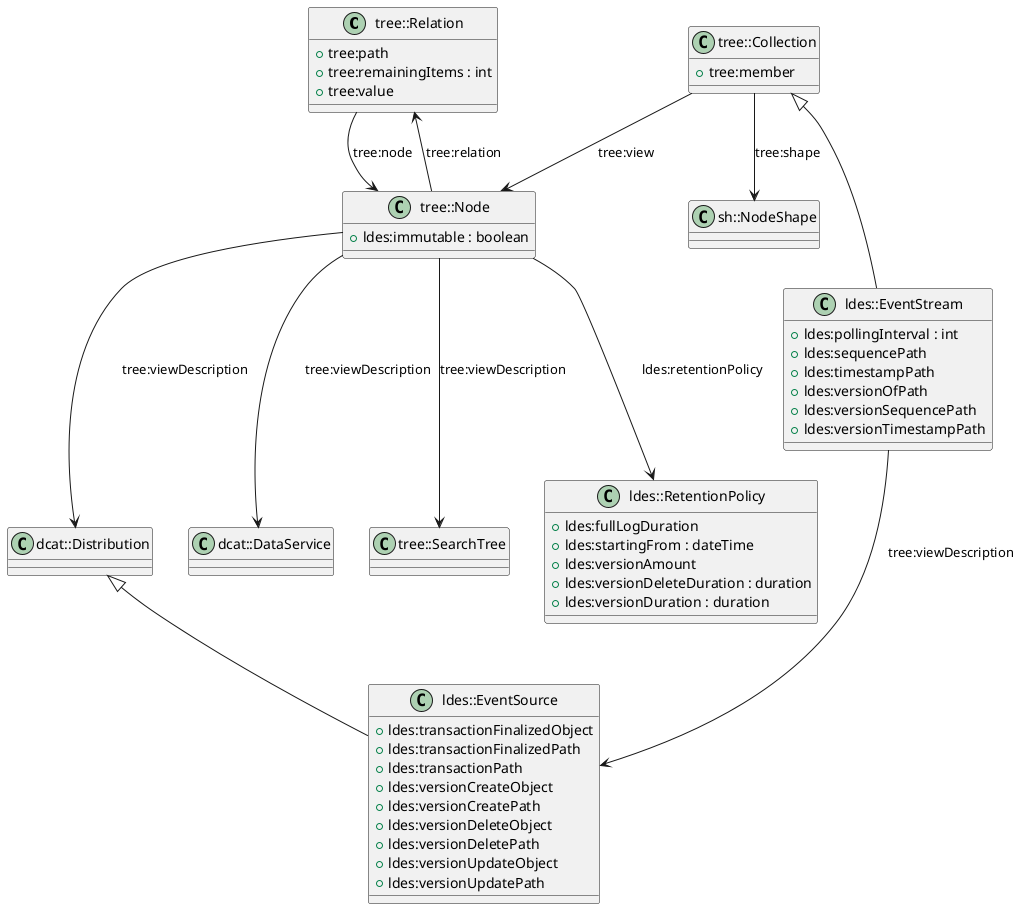 @startuml
 
' ===================
' Classes and Attributes
' ===================
 
class "tree::Relation" {
 + tree:path
 + tree:remainingItems : int
 + tree:value
}
 
class "tree::Node" {
 + ldes:immutable : boolean
}
 
class "tree::Collection" {
 + tree:member
}
 
class "sh::NodeShape"
 
class "dcat::Distribution"

class "dcat::DataService"

class "tree::SearchTree"
 
class "ldes::RetentionPolicy" {
 + ldes:fullLogDuration
 + ldes:startingFrom : dateTime
 + ldes:versionAmount
 + ldes:versionDeleteDuration : duration
 + ldes:versionDuration : duration
}
 
class "ldes::EventStream" {
 + ldes:pollingInterval : int
 + ldes:sequencePath
 + ldes:timestampPath
 + ldes:versionOfPath
 + ldes:versionSequencePath
 + ldes:versionTimestampPath
}
 
class "ldes::EventSource" {
 + ldes:transactionFinalizedObject
 + ldes:transactionFinalizedPath
 + ldes:transactionPath
 + ldes:versionCreateObject
 + ldes:versionCreatePath
 + ldes:versionDeleteObject
 + ldes:versionDeletePath
 + ldes:versionUpdateObject
 + ldes:versionUpdatePath
}
 
' ===================
' Relationships
' ===================
 
"tree::Node" --> "tree::SearchTree" : tree:viewDescription
"tree::Node" --> "dcat::Distribution" : tree:viewDescription
"tree::Node" --> "dcat::DataService" : tree:viewDescription
"tree::Node" --> "ldes::RetentionPolicy" : ldes:retentionPolicy
"tree::Node" --> "tree::Relation" : tree:relation
"tree::Relation" --> "tree::Node" : tree:node
"tree::Collection" --> "tree::Node" : tree:view
"tree::Collection" --> "sh::NodeShape" : tree:shape
"tree::Collection" <|-- "ldes::EventStream"
"dcat::Distribution" <|-- "ldes::EventSource"
"ldes::EventStream" --> "ldes::EventSource" : tree:viewDescription

@enduml
